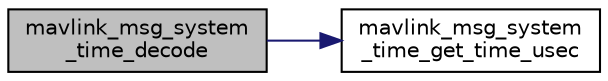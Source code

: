 digraph "mavlink_msg_system_time_decode"
{
 // INTERACTIVE_SVG=YES
  edge [fontname="Helvetica",fontsize="10",labelfontname="Helvetica",labelfontsize="10"];
  node [fontname="Helvetica",fontsize="10",shape=record];
  rankdir="LR";
  Node1 [label="mavlink_msg_system\l_time_decode",height=0.2,width=0.4,color="black", fillcolor="grey75", style="filled" fontcolor="black"];
  Node1 -> Node2 [color="midnightblue",fontsize="10",style="solid",fontname="Helvetica"];
  Node2 [label="mavlink_msg_system\l_time_get_time_usec",height=0.2,width=0.4,color="black", fillcolor="white", style="filled",URL="$v0_89_2common_2mavlink__msg__system__time_8h.html#a3534e56d891c63d42599e23e3b348cde",tooltip="Send a system_time message. "];
}
